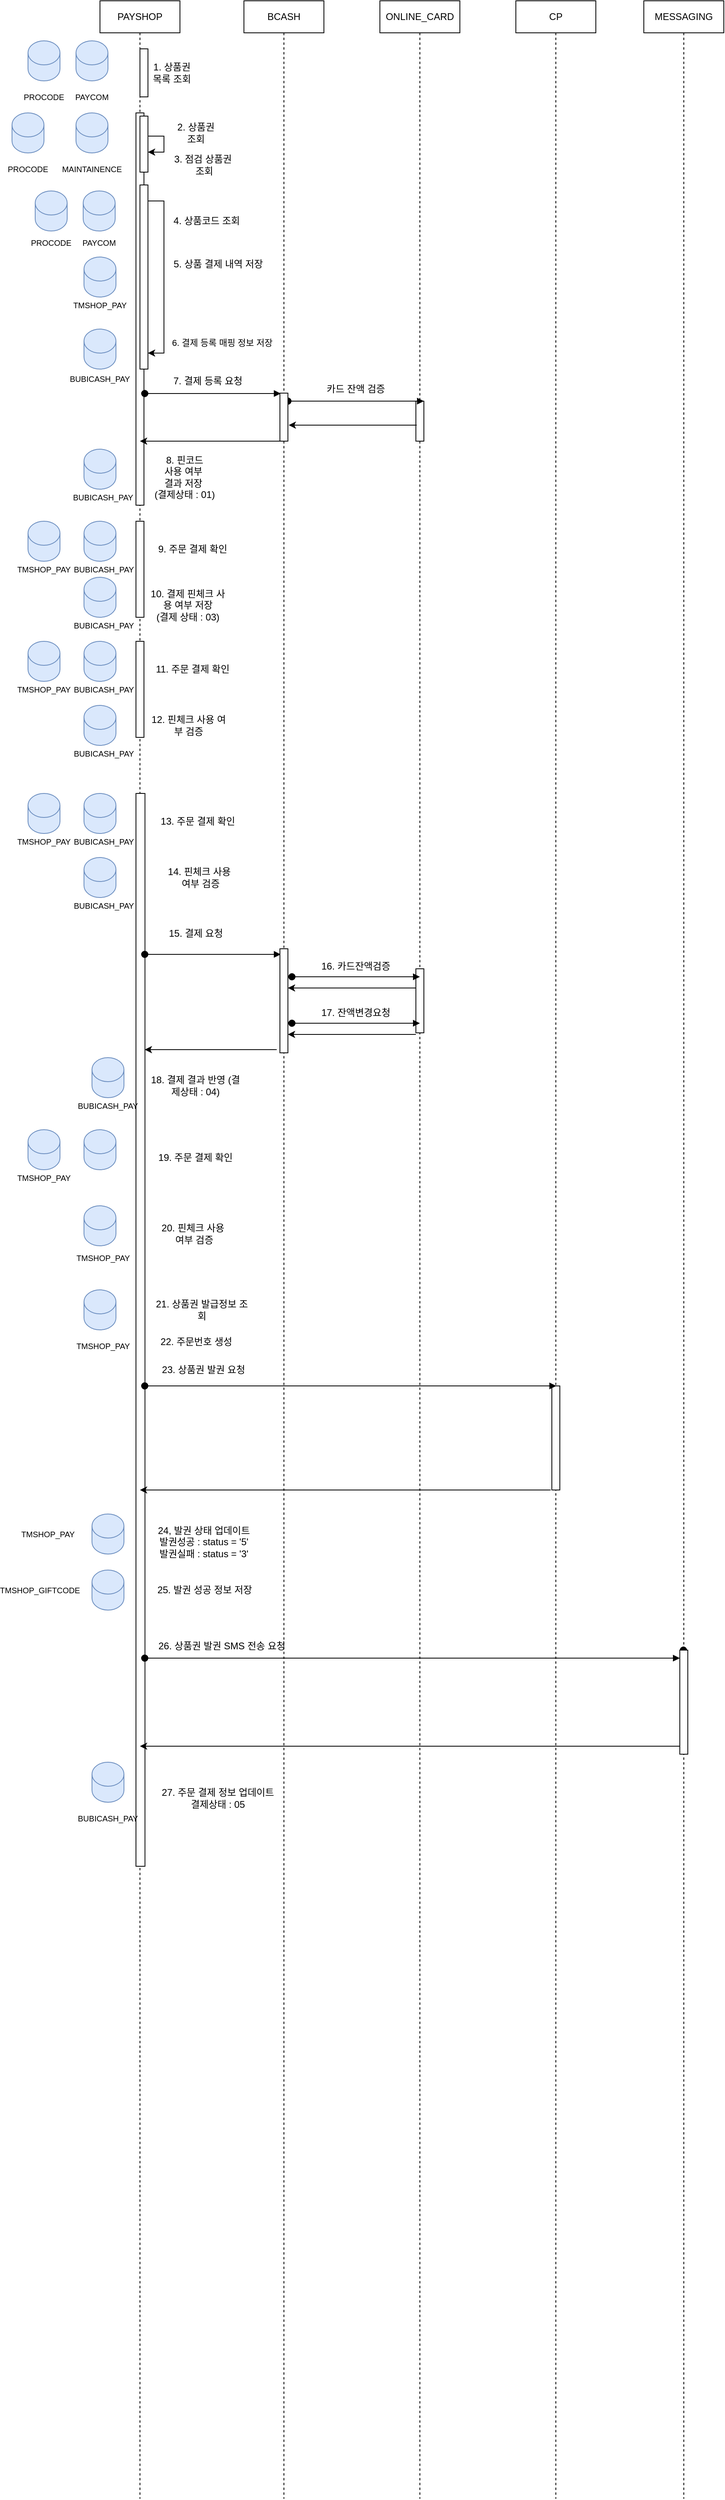 <mxfile version="24.7.10">
  <diagram name="Page-1" id="2YBvvXClWsGukQMizWep">
    <mxGraphModel dx="1793" dy="975" grid="1" gridSize="10" guides="1" tooltips="1" connect="1" arrows="1" fold="1" page="1" pageScale="1" pageWidth="1654" pageHeight="2336" math="0" shadow="0">
      <root>
        <mxCell id="0" />
        <mxCell id="1" parent="0" />
        <mxCell id="aM9ryv3xv72pqoxQDRHE-1" value="PAYSHOP" style="shape=umlLifeline;perimeter=lifelinePerimeter;whiteSpace=wrap;html=1;container=0;dropTarget=0;collapsible=0;recursiveResize=0;outlineConnect=0;portConstraint=eastwest;newEdgeStyle={&quot;edgeStyle&quot;:&quot;elbowEdgeStyle&quot;,&quot;elbow&quot;:&quot;vertical&quot;,&quot;curved&quot;:0,&quot;rounded&quot;:0};" parent="1" vertex="1">
          <mxGeometry x="250" y="40" width="100" height="3120" as="geometry" />
        </mxCell>
        <mxCell id="yCdEPDMY8eZc63eLfSou-35" value="" style="html=1;points=[];perimeter=orthogonalPerimeter;outlineConnect=0;targetShapes=umlLifeline;portConstraint=eastwest;newEdgeStyle={&quot;edgeStyle&quot;:&quot;elbowEdgeStyle&quot;,&quot;elbow&quot;:&quot;vertical&quot;,&quot;curved&quot;:0,&quot;rounded&quot;:0};" vertex="1" parent="aM9ryv3xv72pqoxQDRHE-1">
          <mxGeometry x="45" y="140" width="10" height="490" as="geometry" />
        </mxCell>
        <mxCell id="aM9ryv3xv72pqoxQDRHE-4" value="" style="html=1;points=[];perimeter=orthogonalPerimeter;outlineConnect=0;targetShapes=umlLifeline;portConstraint=eastwest;newEdgeStyle={&quot;edgeStyle&quot;:&quot;elbowEdgeStyle&quot;,&quot;elbow&quot;:&quot;vertical&quot;,&quot;curved&quot;:0,&quot;rounded&quot;:0};" parent="aM9ryv3xv72pqoxQDRHE-1" vertex="1">
          <mxGeometry x="50" y="60" width="10" height="60" as="geometry" />
        </mxCell>
        <mxCell id="yCdEPDMY8eZc63eLfSou-82" value="" style="html=1;points=[];perimeter=orthogonalPerimeter;outlineConnect=0;targetShapes=umlLifeline;portConstraint=eastwest;newEdgeStyle={&quot;edgeStyle&quot;:&quot;elbowEdgeStyle&quot;,&quot;elbow&quot;:&quot;vertical&quot;,&quot;curved&quot;:0,&quot;rounded&quot;:0};" vertex="1" parent="aM9ryv3xv72pqoxQDRHE-1">
          <mxGeometry x="50" y="230" width="10" height="230" as="geometry" />
        </mxCell>
        <mxCell id="yCdEPDMY8eZc63eLfSou-92" value="" style="edgeStyle=elbowEdgeStyle;rounded=0;orthogonalLoop=1;jettySize=auto;html=1;elbow=vertical;curved=0;" edge="1" parent="aM9ryv3xv72pqoxQDRHE-1" source="yCdEPDMY8eZc63eLfSou-82" target="yCdEPDMY8eZc63eLfSou-82">
          <mxGeometry relative="1" as="geometry">
            <Array as="points">
              <mxPoint x="80" y="250" />
            </Array>
          </mxGeometry>
        </mxCell>
        <mxCell id="yCdEPDMY8eZc63eLfSou-108" value="" style="html=1;points=[];perimeter=orthogonalPerimeter;outlineConnect=0;targetShapes=umlLifeline;portConstraint=eastwest;newEdgeStyle={&quot;edgeStyle&quot;:&quot;elbowEdgeStyle&quot;,&quot;elbow&quot;:&quot;vertical&quot;,&quot;curved&quot;:0,&quot;rounded&quot;:0};" vertex="1" parent="aM9ryv3xv72pqoxQDRHE-1">
          <mxGeometry x="45" y="650" width="10" height="120" as="geometry" />
        </mxCell>
        <mxCell id="yCdEPDMY8eZc63eLfSou-117" value="" style="html=1;points=[];perimeter=orthogonalPerimeter;outlineConnect=0;targetShapes=umlLifeline;portConstraint=eastwest;newEdgeStyle={&quot;edgeStyle&quot;:&quot;elbowEdgeStyle&quot;,&quot;elbow&quot;:&quot;vertical&quot;,&quot;curved&quot;:0,&quot;rounded&quot;:0};" vertex="1" parent="aM9ryv3xv72pqoxQDRHE-1">
          <mxGeometry x="45" y="800" width="10" height="120" as="geometry" />
        </mxCell>
        <mxCell id="yCdEPDMY8eZc63eLfSou-127" value="" style="html=1;points=[];perimeter=orthogonalPerimeter;outlineConnect=0;targetShapes=umlLifeline;portConstraint=eastwest;newEdgeStyle={&quot;edgeStyle&quot;:&quot;elbowEdgeStyle&quot;,&quot;elbow&quot;:&quot;vertical&quot;,&quot;curved&quot;:0,&quot;rounded&quot;:0};" vertex="1" parent="aM9ryv3xv72pqoxQDRHE-1">
          <mxGeometry x="45" y="990" width="11.26" height="1340" as="geometry" />
        </mxCell>
        <mxCell id="aM9ryv3xv72pqoxQDRHE-5" value="BCASH" style="shape=umlLifeline;perimeter=lifelinePerimeter;whiteSpace=wrap;html=1;container=0;dropTarget=0;collapsible=0;recursiveResize=0;outlineConnect=0;portConstraint=eastwest;newEdgeStyle={&quot;edgeStyle&quot;:&quot;elbowEdgeStyle&quot;,&quot;elbow&quot;:&quot;vertical&quot;,&quot;curved&quot;:0,&quot;rounded&quot;:0};" parent="1" vertex="1">
          <mxGeometry x="430" y="40" width="100" height="3120" as="geometry" />
        </mxCell>
        <mxCell id="yCdEPDMY8eZc63eLfSou-5" value="CP" style="shape=umlLifeline;perimeter=lifelinePerimeter;whiteSpace=wrap;html=1;container=0;dropTarget=0;collapsible=0;recursiveResize=0;outlineConnect=0;portConstraint=eastwest;newEdgeStyle={&quot;edgeStyle&quot;:&quot;elbowEdgeStyle&quot;,&quot;elbow&quot;:&quot;vertical&quot;,&quot;curved&quot;:0,&quot;rounded&quot;:0};" vertex="1" parent="1">
          <mxGeometry x="770" y="40" width="100" height="3120" as="geometry" />
        </mxCell>
        <mxCell id="yCdEPDMY8eZc63eLfSou-6" value="" style="html=1;points=[];perimeter=orthogonalPerimeter;outlineConnect=0;targetShapes=umlLifeline;portConstraint=eastwest;newEdgeStyle={&quot;edgeStyle&quot;:&quot;elbowEdgeStyle&quot;,&quot;elbow&quot;:&quot;vertical&quot;,&quot;curved&quot;:0,&quot;rounded&quot;:0};" vertex="1" parent="yCdEPDMY8eZc63eLfSou-5">
          <mxGeometry x="45" y="1730" width="10" height="130" as="geometry" />
        </mxCell>
        <mxCell id="yCdEPDMY8eZc63eLfSou-7" value="ONLINE_CARD" style="shape=umlLifeline;perimeter=lifelinePerimeter;whiteSpace=wrap;html=1;container=0;dropTarget=0;collapsible=0;recursiveResize=0;outlineConnect=0;portConstraint=eastwest;newEdgeStyle={&quot;edgeStyle&quot;:&quot;elbowEdgeStyle&quot;,&quot;elbow&quot;:&quot;vertical&quot;,&quot;curved&quot;:0,&quot;rounded&quot;:0};" vertex="1" parent="1">
          <mxGeometry x="600" y="40" width="100" height="3120" as="geometry" />
        </mxCell>
        <mxCell id="yCdEPDMY8eZc63eLfSou-141" value="" style="html=1;points=[];perimeter=orthogonalPerimeter;outlineConnect=0;targetShapes=umlLifeline;portConstraint=eastwest;newEdgeStyle={&quot;edgeStyle&quot;:&quot;elbowEdgeStyle&quot;,&quot;elbow&quot;:&quot;vertical&quot;,&quot;curved&quot;:0,&quot;rounded&quot;:0};" vertex="1" parent="yCdEPDMY8eZc63eLfSou-7">
          <mxGeometry x="45" y="1209" width="10" height="80" as="geometry" />
        </mxCell>
        <mxCell id="yCdEPDMY8eZc63eLfSou-192" value="" style="html=1;points=[];perimeter=orthogonalPerimeter;outlineConnect=0;targetShapes=umlLifeline;portConstraint=eastwest;newEdgeStyle={&quot;edgeStyle&quot;:&quot;elbowEdgeStyle&quot;,&quot;elbow&quot;:&quot;vertical&quot;,&quot;curved&quot;:0,&quot;rounded&quot;:0};" vertex="1" parent="yCdEPDMY8eZc63eLfSou-7">
          <mxGeometry x="45" y="500" width="10" height="50" as="geometry" />
        </mxCell>
        <mxCell id="yCdEPDMY8eZc63eLfSou-11" value="1. 상품권 목록 조회" style="text;html=1;align=center;verticalAlign=middle;whiteSpace=wrap;rounded=0;" vertex="1" parent="1">
          <mxGeometry x="310" y="115" width="60" height="30" as="geometry" />
        </mxCell>
        <mxCell id="yCdEPDMY8eZc63eLfSou-12" value="" style="shape=cylinder3;whiteSpace=wrap;html=1;boundedLbl=1;backgroundOutline=1;size=15;fillColor=#dae8fc;strokeColor=#6c8ebf;" vertex="1" parent="1">
          <mxGeometry x="220" y="90" width="40" height="50" as="geometry" />
        </mxCell>
        <mxCell id="yCdEPDMY8eZc63eLfSou-13" value="PAYCOM" style="text;html=1;align=center;verticalAlign=middle;whiteSpace=wrap;rounded=0;fontSize=10;" vertex="1" parent="1">
          <mxGeometry x="215" y="147.5" width="50" height="25" as="geometry" />
        </mxCell>
        <mxCell id="yCdEPDMY8eZc63eLfSou-14" value="" style="shape=cylinder3;whiteSpace=wrap;html=1;boundedLbl=1;backgroundOutline=1;size=15;fillColor=#dae8fc;strokeColor=#6c8ebf;" vertex="1" parent="1">
          <mxGeometry x="160" y="90" width="40" height="50" as="geometry" />
        </mxCell>
        <mxCell id="yCdEPDMY8eZc63eLfSou-15" value="PROCODE" style="text;html=1;align=center;verticalAlign=middle;whiteSpace=wrap;rounded=0;fontSize=10;" vertex="1" parent="1">
          <mxGeometry x="160" y="150" width="40" height="20" as="geometry" />
        </mxCell>
        <mxCell id="yCdEPDMY8eZc63eLfSou-25" value="2. 상품권 조회" style="text;html=1;align=center;verticalAlign=middle;whiteSpace=wrap;rounded=0;" vertex="1" parent="1">
          <mxGeometry x="340" y="190" width="60" height="30" as="geometry" />
        </mxCell>
        <mxCell id="yCdEPDMY8eZc63eLfSou-39" value="" style="edgeStyle=elbowEdgeStyle;rounded=0;orthogonalLoop=1;jettySize=auto;html=1;elbow=vertical;curved=0;" edge="1" parent="1" source="yCdEPDMY8eZc63eLfSou-26" target="yCdEPDMY8eZc63eLfSou-26">
          <mxGeometry relative="1" as="geometry" />
        </mxCell>
        <mxCell id="yCdEPDMY8eZc63eLfSou-45" value="&lt;div&gt;3. 점검 상&lt;span style=&quot;background-color: initial;&quot;&gt;품권&amp;nbsp;&lt;/span&gt;&lt;/div&gt;&lt;div&gt;조회&lt;/div&gt;" style="text;html=1;align=center;verticalAlign=middle;whiteSpace=wrap;rounded=0;" vertex="1" parent="1">
          <mxGeometry x="332.75" y="230" width="94.5" height="30" as="geometry" />
        </mxCell>
        <mxCell id="yCdEPDMY8eZc63eLfSou-50" value="" style="edgeStyle=elbowEdgeStyle;rounded=0;orthogonalLoop=1;jettySize=auto;html=1;elbow=vertical;curved=0;" edge="1" parent="1" source="aM9ryv3xv72pqoxQDRHE-4" target="yCdEPDMY8eZc63eLfSou-11">
          <mxGeometry relative="1" as="geometry" />
        </mxCell>
        <mxCell id="yCdEPDMY8eZc63eLfSou-54" value="" style="html=1;verticalAlign=bottom;startArrow=oval;endArrow=block;startSize=8;edgeStyle=elbowEdgeStyle;elbow=vertical;curved=0;rounded=0;" edge="1" parent="1">
          <mxGeometry relative="1" as="geometry">
            <mxPoint x="305.999" y="530.502" as="sourcePoint" />
            <mxPoint x="476" y="530.5" as="targetPoint" />
          </mxGeometry>
        </mxCell>
        <mxCell id="yCdEPDMY8eZc63eLfSou-55" value="" style="endArrow=classic;html=1;rounded=0;" edge="1" parent="1" source="yCdEPDMY8eZc63eLfSou-53">
          <mxGeometry width="50" height="50" relative="1" as="geometry">
            <mxPoint x="469" y="590" as="sourcePoint" />
            <mxPoint x="299.999" y="590" as="targetPoint" />
          </mxGeometry>
        </mxCell>
        <mxCell id="yCdEPDMY8eZc63eLfSou-56" value="7. 결제 등록 요청" style="text;html=1;align=center;verticalAlign=middle;whiteSpace=wrap;rounded=0;" vertex="1" parent="1">
          <mxGeometry x="334.5" y="500" width="100" height="30" as="geometry" />
        </mxCell>
        <mxCell id="yCdEPDMY8eZc63eLfSou-85" value="&lt;div&gt;4. 상품코드 조회&lt;/div&gt;" style="text;html=1;align=center;verticalAlign=middle;whiteSpace=wrap;rounded=0;" vertex="1" parent="1">
          <mxGeometry x="325.5" y="300" width="114.5" height="30" as="geometry" />
        </mxCell>
        <mxCell id="yCdEPDMY8eZc63eLfSou-26" value="" style="html=1;points=[];perimeter=orthogonalPerimeter;outlineConnect=0;targetShapes=umlLifeline;portConstraint=eastwest;newEdgeStyle={&quot;edgeStyle&quot;:&quot;elbowEdgeStyle&quot;,&quot;elbow&quot;:&quot;vertical&quot;,&quot;curved&quot;:0,&quot;rounded&quot;:0};" vertex="1" parent="1">
          <mxGeometry x="300" y="184" width="10" height="70" as="geometry" />
        </mxCell>
        <mxCell id="yCdEPDMY8eZc63eLfSou-94" value="5. 상품 결제 내역 저장" style="text;html=1;align=center;verticalAlign=middle;whiteSpace=wrap;rounded=0;" vertex="1" parent="1">
          <mxGeometry x="332.75" y="354" width="130" height="30" as="geometry" />
        </mxCell>
        <mxCell id="yCdEPDMY8eZc63eLfSou-96" value="&lt;font style=&quot;font-size: 11px;&quot;&gt;6. 결제 등록&amp;nbsp;&lt;span style=&quot;background-color: initial;&quot;&gt;매핑 정보 저장&lt;/span&gt;&lt;/font&gt;" style="text;html=1;align=center;verticalAlign=middle;whiteSpace=wrap;rounded=0;" vertex="1" parent="1">
          <mxGeometry x="274.5" y="452" width="255.5" height="30" as="geometry" />
        </mxCell>
        <mxCell id="yCdEPDMY8eZc63eLfSou-99" value="8. 핀코드&lt;div&gt;사용 여부&amp;nbsp;&lt;/div&gt;&lt;div&gt;결과 저장&amp;nbsp;&lt;/div&gt;&lt;div&gt;(결제상태 : 01)&lt;/div&gt;" style="text;html=1;align=center;verticalAlign=middle;whiteSpace=wrap;rounded=0;" vertex="1" parent="1">
          <mxGeometry x="306" y="620" width="100" height="30" as="geometry" />
        </mxCell>
        <mxCell id="yCdEPDMY8eZc63eLfSou-109" value="9. 주문 결제 확인" style="text;html=1;align=center;verticalAlign=middle;whiteSpace=wrap;rounded=0;" vertex="1" parent="1">
          <mxGeometry x="315.5" y="710" width="100" height="30" as="geometry" />
        </mxCell>
        <mxCell id="yCdEPDMY8eZc63eLfSou-114" value="10. 결제 핀체크 사용 여부 저장&lt;div&gt;(결제 상태 : 03)&lt;/div&gt;" style="text;html=1;align=center;verticalAlign=middle;whiteSpace=wrap;rounded=0;" vertex="1" parent="1">
          <mxGeometry x="310" y="780" width="100" height="30" as="geometry" />
        </mxCell>
        <mxCell id="yCdEPDMY8eZc63eLfSou-119" value="11. 주문 결제 확인" style="text;html=1;align=center;verticalAlign=middle;whiteSpace=wrap;rounded=0;" vertex="1" parent="1">
          <mxGeometry x="315.5" y="860" width="100" height="30" as="geometry" />
        </mxCell>
        <mxCell id="yCdEPDMY8eZc63eLfSou-120" value="" style="shape=cylinder3;whiteSpace=wrap;html=1;boundedLbl=1;backgroundOutline=1;size=15;fillColor=#dae8fc;strokeColor=#6c8ebf;" vertex="1" parent="1">
          <mxGeometry x="230" y="600" width="40" height="50" as="geometry" />
        </mxCell>
        <mxCell id="yCdEPDMY8eZc63eLfSou-126" value="12. 핀체크 사용 여부 검증" style="text;html=1;align=center;verticalAlign=middle;whiteSpace=wrap;rounded=0;" vertex="1" parent="1">
          <mxGeometry x="311" y="930" width="100" height="30" as="geometry" />
        </mxCell>
        <mxCell id="yCdEPDMY8eZc63eLfSou-128" value="13. 주문 결제 확인" style="text;html=1;align=center;verticalAlign=middle;whiteSpace=wrap;rounded=0;" vertex="1" parent="1">
          <mxGeometry x="318.25" y="1050" width="109" height="30" as="geometry" />
        </mxCell>
        <mxCell id="yCdEPDMY8eZc63eLfSou-129" value="14. 핀체크 사용&amp;nbsp;&lt;div&gt;여부 검증&lt;/div&gt;" style="text;html=1;align=center;verticalAlign=middle;whiteSpace=wrap;rounded=0;" vertex="1" parent="1">
          <mxGeometry x="325.5" y="1120" width="100" height="30" as="geometry" />
        </mxCell>
        <mxCell id="yCdEPDMY8eZc63eLfSou-137" value="15. 결제 요청" style="text;html=1;align=center;verticalAlign=middle;whiteSpace=wrap;rounded=0;" vertex="1" parent="1">
          <mxGeometry x="320" y="1190" width="100" height="30" as="geometry" />
        </mxCell>
        <mxCell id="yCdEPDMY8eZc63eLfSou-138" value="" style="html=1;verticalAlign=bottom;startArrow=oval;endArrow=block;startSize=8;edgeStyle=elbowEdgeStyle;elbow=vertical;curved=0;rounded=0;" edge="1" parent="1">
          <mxGeometry relative="1" as="geometry">
            <mxPoint x="305.999" y="1231.002" as="sourcePoint" />
            <mxPoint x="476" y="1231" as="targetPoint" />
          </mxGeometry>
        </mxCell>
        <mxCell id="yCdEPDMY8eZc63eLfSou-142" value="" style="html=1;verticalAlign=bottom;startArrow=oval;endArrow=block;startSize=8;edgeStyle=elbowEdgeStyle;elbow=vertical;curved=0;rounded=0;" edge="1" parent="1">
          <mxGeometry relative="1" as="geometry">
            <mxPoint x="489.999" y="1259.002" as="sourcePoint" />
            <mxPoint x="650" y="1259" as="targetPoint" />
          </mxGeometry>
        </mxCell>
        <mxCell id="yCdEPDMY8eZc63eLfSou-143" value="16. 카드잔액검증" style="text;html=1;align=center;verticalAlign=middle;whiteSpace=wrap;rounded=0;" vertex="1" parent="1">
          <mxGeometry x="520" y="1231" width="100" height="30" as="geometry" />
        </mxCell>
        <mxCell id="yCdEPDMY8eZc63eLfSou-144" value="" style="endArrow=classic;html=1;rounded=0;" edge="1" parent="1" source="yCdEPDMY8eZc63eLfSou-139">
          <mxGeometry width="50" height="50" relative="1" as="geometry">
            <mxPoint x="645" y="1273" as="sourcePoint" />
            <mxPoint x="485" y="1273" as="targetPoint" />
          </mxGeometry>
        </mxCell>
        <mxCell id="yCdEPDMY8eZc63eLfSou-149" value="" style="html=1;verticalAlign=bottom;startArrow=oval;endArrow=block;startSize=8;edgeStyle=elbowEdgeStyle;elbow=vertical;curved=0;rounded=0;" edge="1" parent="1">
          <mxGeometry relative="1" as="geometry">
            <mxPoint x="489.999" y="1317.002" as="sourcePoint" />
            <mxPoint x="650" y="1317" as="targetPoint" />
          </mxGeometry>
        </mxCell>
        <mxCell id="yCdEPDMY8eZc63eLfSou-150" value="" style="endArrow=classic;html=1;rounded=0;" edge="1" parent="1">
          <mxGeometry width="50" height="50" relative="1" as="geometry">
            <mxPoint x="645" y="1331" as="sourcePoint" />
            <mxPoint x="485" y="1331" as="targetPoint" />
          </mxGeometry>
        </mxCell>
        <mxCell id="yCdEPDMY8eZc63eLfSou-151" value="17. 잔액변경요청" style="text;html=1;align=center;verticalAlign=middle;whiteSpace=wrap;rounded=0;" vertex="1" parent="1">
          <mxGeometry x="520" y="1289" width="100" height="30" as="geometry" />
        </mxCell>
        <mxCell id="yCdEPDMY8eZc63eLfSou-152" value="" style="endArrow=classic;html=1;rounded=0;" edge="1" parent="1">
          <mxGeometry width="50" height="50" relative="1" as="geometry">
            <mxPoint x="471" y="1350" as="sourcePoint" />
            <mxPoint x="306" y="1350" as="targetPoint" />
          </mxGeometry>
        </mxCell>
        <mxCell id="yCdEPDMY8eZc63eLfSou-157" value="" style="shape=cylinder3;whiteSpace=wrap;html=1;boundedLbl=1;backgroundOutline=1;size=15;fillColor=#dae8fc;strokeColor=#6c8ebf;" vertex="1" parent="1">
          <mxGeometry x="240" y="1360" width="40" height="50" as="geometry" />
        </mxCell>
        <mxCell id="yCdEPDMY8eZc63eLfSou-159" value="18. 결제 결과 반영 (결제상태 : 04)" style="text;html=1;align=center;verticalAlign=middle;whiteSpace=wrap;rounded=0;" vertex="1" parent="1">
          <mxGeometry x="310" y="1380" width="119" height="30" as="geometry" />
        </mxCell>
        <mxCell id="yCdEPDMY8eZc63eLfSou-162" value="19. 주문 결제 확인" style="text;html=1;align=center;verticalAlign=middle;whiteSpace=wrap;rounded=0;" vertex="1" parent="1">
          <mxGeometry x="310" y="1470" width="119" height="30" as="geometry" />
        </mxCell>
        <mxCell id="yCdEPDMY8eZc63eLfSou-164" value="" style="shape=cylinder3;whiteSpace=wrap;html=1;boundedLbl=1;backgroundOutline=1;size=15;fillColor=#dae8fc;strokeColor=#6c8ebf;" vertex="1" parent="1">
          <mxGeometry x="230" y="1545" width="40" height="50" as="geometry" />
        </mxCell>
        <mxCell id="yCdEPDMY8eZc63eLfSou-167" value="21. 상품권 발급정보 조회" style="text;html=1;align=center;verticalAlign=middle;whiteSpace=wrap;rounded=0;" vertex="1" parent="1">
          <mxGeometry x="318.25" y="1660" width="119" height="30" as="geometry" />
        </mxCell>
        <mxCell id="yCdEPDMY8eZc63eLfSou-168" value="22. 주문번호 생성" style="text;html=1;align=center;verticalAlign=middle;whiteSpace=wrap;rounded=0;" vertex="1" parent="1">
          <mxGeometry x="311" y="1700" width="119" height="30" as="geometry" />
        </mxCell>
        <mxCell id="yCdEPDMY8eZc63eLfSou-171" value="" style="html=1;verticalAlign=bottom;startArrow=oval;endArrow=block;startSize=8;edgeStyle=elbowEdgeStyle;elbow=vertical;curved=0;rounded=0;" edge="1" parent="1">
          <mxGeometry relative="1" as="geometry">
            <mxPoint x="305.999" y="1770.002" as="sourcePoint" />
            <mxPoint x="820.5" y="1770" as="targetPoint" />
          </mxGeometry>
        </mxCell>
        <mxCell id="yCdEPDMY8eZc63eLfSou-172" value="23. 상품권 발권 요청" style="text;html=1;align=center;verticalAlign=middle;whiteSpace=wrap;rounded=0;" vertex="1" parent="1">
          <mxGeometry x="319.5" y="1735" width="119" height="30" as="geometry" />
        </mxCell>
        <mxCell id="yCdEPDMY8eZc63eLfSou-174" value="" style="endArrow=classic;html=1;rounded=0;" edge="1" parent="1">
          <mxGeometry width="50" height="50" relative="1" as="geometry">
            <mxPoint x="813.5" y="1900" as="sourcePoint" />
            <mxPoint x="300" y="1900" as="targetPoint" />
          </mxGeometry>
        </mxCell>
        <mxCell id="yCdEPDMY8eZc63eLfSou-175" value="24, 발권 상태 업데이트&lt;div&gt;발권성공 : status = &#39;5&#39;&lt;/div&gt;&lt;div&gt;발권실패 : status = &#39;3&#39;&lt;/div&gt;" style="text;html=1;align=center;verticalAlign=middle;whiteSpace=wrap;rounded=0;" vertex="1" parent="1">
          <mxGeometry x="310" y="1950" width="140" height="30" as="geometry" />
        </mxCell>
        <mxCell id="yCdEPDMY8eZc63eLfSou-176" value="" style="shape=cylinder3;whiteSpace=wrap;html=1;boundedLbl=1;backgroundOutline=1;size=15;fillColor=#dae8fc;strokeColor=#6c8ebf;" vertex="1" parent="1">
          <mxGeometry x="240" y="1930" width="40" height="50" as="geometry" />
        </mxCell>
        <mxCell id="yCdEPDMY8eZc63eLfSou-178" value="TMSHOP_PAY" style="text;html=1;align=center;verticalAlign=middle;whiteSpace=wrap;rounded=0;fontSize=10;" vertex="1" parent="1">
          <mxGeometry x="150" y="1945" width="70" height="20" as="geometry" />
        </mxCell>
        <mxCell id="yCdEPDMY8eZc63eLfSou-179" value="25. 발권 성공 정보 저장" style="text;html=1;align=center;verticalAlign=middle;whiteSpace=wrap;rounded=0;" vertex="1" parent="1">
          <mxGeometry x="311" y="2010" width="140" height="30" as="geometry" />
        </mxCell>
        <mxCell id="yCdEPDMY8eZc63eLfSou-182" value="MESSAGING" style="shape=umlLifeline;perimeter=lifelinePerimeter;whiteSpace=wrap;html=1;container=0;dropTarget=0;collapsible=0;recursiveResize=0;outlineConnect=0;portConstraint=eastwest;newEdgeStyle={&quot;edgeStyle&quot;:&quot;elbowEdgeStyle&quot;,&quot;elbow&quot;:&quot;vertical&quot;,&quot;curved&quot;:0,&quot;rounded&quot;:0};" vertex="1" parent="1">
          <mxGeometry x="930" y="40" width="100" height="3120" as="geometry" />
        </mxCell>
        <mxCell id="yCdEPDMY8eZc63eLfSou-184" value="" style="html=1;verticalAlign=bottom;startArrow=oval;endArrow=block;startSize=8;edgeStyle=elbowEdgeStyle;elbow=vertical;curved=0;rounded=0;" edge="1" parent="1" source="yCdEPDMY8eZc63eLfSou-183">
          <mxGeometry relative="1" as="geometry">
            <mxPoint x="305.999" y="2110.002" as="sourcePoint" />
            <mxPoint x="979.5" y="2110" as="targetPoint" />
          </mxGeometry>
        </mxCell>
        <mxCell id="yCdEPDMY8eZc63eLfSou-187" value="26. 상품권 발권&amp;nbsp;&lt;span style=&quot;background-color: initial;&quot;&gt;SMS 전송 요청&lt;/span&gt;" style="text;html=1;align=center;verticalAlign=middle;whiteSpace=wrap;rounded=0;" vertex="1" parent="1">
          <mxGeometry x="242.75" y="2080" width="319" height="30" as="geometry" />
        </mxCell>
        <mxCell id="yCdEPDMY8eZc63eLfSou-188" value="" style="shape=cylinder3;whiteSpace=wrap;html=1;boundedLbl=1;backgroundOutline=1;size=15;fillColor=#dae8fc;strokeColor=#6c8ebf;" vertex="1" parent="1">
          <mxGeometry x="240" y="2000" width="40" height="50" as="geometry" />
        </mxCell>
        <mxCell id="yCdEPDMY8eZc63eLfSou-190" value="TMSHOP_GIFTCODE" style="text;html=1;align=center;verticalAlign=middle;whiteSpace=wrap;rounded=0;fontSize=10;" vertex="1" parent="1">
          <mxGeometry x="130" y="2015" width="90" height="20" as="geometry" />
        </mxCell>
        <mxCell id="yCdEPDMY8eZc63eLfSou-191" value="" style="endArrow=classic;html=1;rounded=0;" edge="1" parent="1">
          <mxGeometry width="50" height="50" relative="1" as="geometry">
            <mxPoint x="979.5" y="2220" as="sourcePoint" />
            <mxPoint x="300" y="2220" as="targetPoint" />
          </mxGeometry>
        </mxCell>
        <mxCell id="yCdEPDMY8eZc63eLfSou-193" value="카드 잔액 검증" style="text;html=1;align=center;verticalAlign=middle;whiteSpace=wrap;rounded=0;" vertex="1" parent="1">
          <mxGeometry x="520" y="510" width="100" height="30" as="geometry" />
        </mxCell>
        <mxCell id="yCdEPDMY8eZc63eLfSou-194" value="" style="endArrow=classic;html=1;rounded=0;" edge="1" parent="1">
          <mxGeometry width="50" height="50" relative="1" as="geometry">
            <mxPoint x="646" y="570" as="sourcePoint" />
            <mxPoint x="486" y="570" as="targetPoint" />
          </mxGeometry>
        </mxCell>
        <mxCell id="yCdEPDMY8eZc63eLfSou-196" value="" style="html=1;verticalAlign=bottom;startArrow=oval;endArrow=block;startSize=8;edgeStyle=elbowEdgeStyle;elbow=vertical;curved=0;rounded=0;" edge="1" parent="1">
          <mxGeometry relative="1" as="geometry">
            <mxPoint x="484.999" y="540.002" as="sourcePoint" />
            <mxPoint x="655" y="540" as="targetPoint" />
          </mxGeometry>
        </mxCell>
        <mxCell id="yCdEPDMY8eZc63eLfSou-198" value="" style="shape=cylinder3;whiteSpace=wrap;html=1;boundedLbl=1;backgroundOutline=1;size=15;fillColor=#dae8fc;strokeColor=#6c8ebf;" vertex="1" parent="1">
          <mxGeometry x="140" y="180" width="40" height="50" as="geometry" />
        </mxCell>
        <mxCell id="yCdEPDMY8eZc63eLfSou-199" value="" style="shape=cylinder3;whiteSpace=wrap;html=1;boundedLbl=1;backgroundOutline=1;size=15;fillColor=#dae8fc;strokeColor=#6c8ebf;" vertex="1" parent="1">
          <mxGeometry x="220" y="180" width="40" height="50" as="geometry" />
        </mxCell>
        <mxCell id="yCdEPDMY8eZc63eLfSou-200" value="PROCODE" style="text;html=1;align=center;verticalAlign=middle;whiteSpace=wrap;rounded=0;fontSize=10;" vertex="1" parent="1">
          <mxGeometry x="140" y="240" width="40" height="20" as="geometry" />
        </mxCell>
        <mxCell id="yCdEPDMY8eZc63eLfSou-201" value="MAINTAINENCE" style="text;html=1;align=center;verticalAlign=middle;whiteSpace=wrap;rounded=0;fontSize=10;" vertex="1" parent="1">
          <mxGeometry x="210" y="235" width="60" height="30" as="geometry" />
        </mxCell>
        <mxCell id="yCdEPDMY8eZc63eLfSou-205" value="" style="shape=cylinder3;whiteSpace=wrap;html=1;boundedLbl=1;backgroundOutline=1;size=15;fillColor=#dae8fc;strokeColor=#6c8ebf;" vertex="1" parent="1">
          <mxGeometry x="169" y="277.5" width="40" height="50" as="geometry" />
        </mxCell>
        <mxCell id="yCdEPDMY8eZc63eLfSou-206" value="" style="shape=cylinder3;whiteSpace=wrap;html=1;boundedLbl=1;backgroundOutline=1;size=15;fillColor=#dae8fc;strokeColor=#6c8ebf;" vertex="1" parent="1">
          <mxGeometry x="229" y="277.5" width="40" height="50" as="geometry" />
        </mxCell>
        <mxCell id="yCdEPDMY8eZc63eLfSou-207" value="PROCODE" style="text;html=1;align=center;verticalAlign=middle;whiteSpace=wrap;rounded=0;fontSize=10;" vertex="1" parent="1">
          <mxGeometry x="169" y="331.5" width="40" height="20" as="geometry" />
        </mxCell>
        <mxCell id="yCdEPDMY8eZc63eLfSou-208" value="PAYCOM" style="text;html=1;align=center;verticalAlign=middle;whiteSpace=wrap;rounded=0;fontSize=10;" vertex="1" parent="1">
          <mxGeometry x="224" y="329" width="50" height="25" as="geometry" />
        </mxCell>
        <mxCell id="yCdEPDMY8eZc63eLfSou-209" value="" style="shape=cylinder3;whiteSpace=wrap;html=1;boundedLbl=1;backgroundOutline=1;size=15;fillColor=#dae8fc;strokeColor=#6c8ebf;" vertex="1" parent="1">
          <mxGeometry x="230" y="450" width="40" height="50" as="geometry" />
        </mxCell>
        <mxCell id="yCdEPDMY8eZc63eLfSou-210" value="&lt;font style=&quot;font-size: 10px;&quot;&gt;BUBICASH_PAY&lt;/font&gt;" style="text;html=1;align=center;verticalAlign=middle;whiteSpace=wrap;rounded=0;" vertex="1" parent="1">
          <mxGeometry x="230" y="502" width="40" height="20" as="geometry" />
        </mxCell>
        <mxCell id="yCdEPDMY8eZc63eLfSou-212" value="&lt;font style=&quot;font-size: 10px;&quot;&gt;BUBICASH_PAY&lt;/font&gt;" style="text;html=1;align=center;verticalAlign=middle;whiteSpace=wrap;rounded=0;" vertex="1" parent="1">
          <mxGeometry x="234" y="650" width="40" height="20" as="geometry" />
        </mxCell>
        <mxCell id="yCdEPDMY8eZc63eLfSou-219" value="" style="html=1;verticalAlign=bottom;startArrow=oval;endArrow=block;startSize=8;edgeStyle=elbowEdgeStyle;elbow=vertical;curved=0;rounded=0;" edge="1" parent="1" target="yCdEPDMY8eZc63eLfSou-183">
          <mxGeometry relative="1" as="geometry">
            <mxPoint x="305.999" y="2110.002" as="sourcePoint" />
            <mxPoint x="979.5" y="2110" as="targetPoint" />
          </mxGeometry>
        </mxCell>
        <mxCell id="yCdEPDMY8eZc63eLfSou-183" value="" style="html=1;points=[];perimeter=orthogonalPerimeter;outlineConnect=0;targetShapes=umlLifeline;portConstraint=eastwest;newEdgeStyle={&quot;edgeStyle&quot;:&quot;elbowEdgeStyle&quot;,&quot;elbow&quot;:&quot;vertical&quot;,&quot;curved&quot;:0,&quot;rounded&quot;:0};" vertex="1" parent="1">
          <mxGeometry x="975" y="2100" width="10" height="130" as="geometry" />
        </mxCell>
        <mxCell id="yCdEPDMY8eZc63eLfSou-222" value="" style="shape=cylinder3;whiteSpace=wrap;html=1;boundedLbl=1;backgroundOutline=1;size=15;fillColor=#dae8fc;strokeColor=#6c8ebf;" vertex="1" parent="1">
          <mxGeometry x="160" y="1450" width="40" height="50" as="geometry" />
        </mxCell>
        <mxCell id="yCdEPDMY8eZc63eLfSou-223" value="" style="shape=cylinder3;whiteSpace=wrap;html=1;boundedLbl=1;backgroundOutline=1;size=15;fillColor=#dae8fc;strokeColor=#6c8ebf;" vertex="1" parent="1">
          <mxGeometry x="230" y="1450" width="40" height="50" as="geometry" />
        </mxCell>
        <mxCell id="yCdEPDMY8eZc63eLfSou-227" value="" style="shape=cylinder3;whiteSpace=wrap;html=1;boundedLbl=1;backgroundOutline=1;size=15;fillColor=#dae8fc;strokeColor=#6c8ebf;" vertex="1" parent="1">
          <mxGeometry x="230" y="1650" width="40" height="50" as="geometry" />
        </mxCell>
        <mxCell id="yCdEPDMY8eZc63eLfSou-232" value="TMSHOP_PAY" style="text;html=1;align=center;verticalAlign=middle;whiteSpace=wrap;rounded=0;fontSize=10;" vertex="1" parent="1">
          <mxGeometry x="219" y="1710" width="70" height="20" as="geometry" />
        </mxCell>
        <mxCell id="yCdEPDMY8eZc63eLfSou-233" value="TMSHOP_PAY" style="text;html=1;align=center;verticalAlign=middle;whiteSpace=wrap;rounded=0;fontSize=10;" vertex="1" parent="1">
          <mxGeometry x="219" y="1600" width="70" height="20" as="geometry" />
        </mxCell>
        <mxCell id="yCdEPDMY8eZc63eLfSou-234" value="TMSHOP_PAY" style="text;html=1;align=center;verticalAlign=middle;whiteSpace=wrap;rounded=0;fontSize=10;" vertex="1" parent="1">
          <mxGeometry x="145" y="1500" width="70" height="20" as="geometry" />
        </mxCell>
        <mxCell id="yCdEPDMY8eZc63eLfSou-237" value="&lt;font style=&quot;font-size: 10px;&quot;&gt;BUBICASH_PAY&lt;/font&gt;" style="text;html=1;align=center;verticalAlign=middle;whiteSpace=wrap;rounded=0;" vertex="1" parent="1">
          <mxGeometry x="240" y="2300" width="40" height="20" as="geometry" />
        </mxCell>
        <mxCell id="yCdEPDMY8eZc63eLfSou-241" value="&lt;font style=&quot;font-size: 10px;&quot;&gt;BUBICASH_PAY&lt;/font&gt;" style="text;html=1;align=center;verticalAlign=middle;whiteSpace=wrap;rounded=0;" vertex="1" parent="1">
          <mxGeometry x="240" y="1410" width="40" height="20" as="geometry" />
        </mxCell>
        <mxCell id="yCdEPDMY8eZc63eLfSou-245" value="&lt;font style=&quot;font-size: 10px;&quot;&gt;BUBICASH_PAY&lt;/font&gt;" style="text;html=1;align=center;verticalAlign=middle;whiteSpace=wrap;rounded=0;" vertex="1" parent="1">
          <mxGeometry x="234.5" y="1160" width="40" height="20" as="geometry" />
        </mxCell>
        <mxCell id="yCdEPDMY8eZc63eLfSou-247" value="" style="shape=cylinder3;whiteSpace=wrap;html=1;boundedLbl=1;backgroundOutline=1;size=15;fillColor=#dae8fc;strokeColor=#6c8ebf;" vertex="1" parent="1">
          <mxGeometry x="230" y="1110" width="40" height="50" as="geometry" />
        </mxCell>
        <mxCell id="yCdEPDMY8eZc63eLfSou-249" value="" style="shape=cylinder3;whiteSpace=wrap;html=1;boundedLbl=1;backgroundOutline=1;size=15;fillColor=#dae8fc;strokeColor=#6c8ebf;" vertex="1" parent="1">
          <mxGeometry x="230" y="1030" width="40" height="50" as="geometry" />
        </mxCell>
        <mxCell id="yCdEPDMY8eZc63eLfSou-250" value="&lt;font style=&quot;font-size: 10px;&quot;&gt;BUBICASH_PAY&lt;/font&gt;" style="text;html=1;align=center;verticalAlign=middle;whiteSpace=wrap;rounded=0;" vertex="1" parent="1">
          <mxGeometry x="234.5" y="1080" width="40" height="20" as="geometry" />
        </mxCell>
        <mxCell id="yCdEPDMY8eZc63eLfSou-252" value="" style="shape=cylinder3;whiteSpace=wrap;html=1;boundedLbl=1;backgroundOutline=1;size=15;fillColor=#dae8fc;strokeColor=#6c8ebf;" vertex="1" parent="1">
          <mxGeometry x="230" y="840" width="40" height="50" as="geometry" />
        </mxCell>
        <mxCell id="yCdEPDMY8eZc63eLfSou-254" value="" style="shape=cylinder3;whiteSpace=wrap;html=1;boundedLbl=1;backgroundOutline=1;size=15;fillColor=#dae8fc;strokeColor=#6c8ebf;" vertex="1" parent="1">
          <mxGeometry x="230" y="920" width="40" height="50" as="geometry" />
        </mxCell>
        <mxCell id="yCdEPDMY8eZc63eLfSou-255" value="&lt;font style=&quot;font-size: 10px;&quot;&gt;BUBICASH_PAY&lt;/font&gt;" style="text;html=1;align=center;verticalAlign=middle;whiteSpace=wrap;rounded=0;" vertex="1" parent="1">
          <mxGeometry x="234.5" y="970" width="40" height="20" as="geometry" />
        </mxCell>
        <mxCell id="yCdEPDMY8eZc63eLfSou-257" value="&lt;font style=&quot;font-size: 10px;&quot;&gt;BUBICASH_PAY&lt;/font&gt;" style="text;html=1;align=center;verticalAlign=middle;whiteSpace=wrap;rounded=0;" vertex="1" parent="1">
          <mxGeometry x="234.5" y="890" width="40" height="20" as="geometry" />
        </mxCell>
        <mxCell id="yCdEPDMY8eZc63eLfSou-258" value="" style="shape=cylinder3;whiteSpace=wrap;html=1;boundedLbl=1;backgroundOutline=1;size=15;fillColor=#dae8fc;strokeColor=#6c8ebf;" vertex="1" parent="1">
          <mxGeometry x="230" y="760" width="40" height="50" as="geometry" />
        </mxCell>
        <mxCell id="yCdEPDMY8eZc63eLfSou-259" value="&lt;font style=&quot;font-size: 10px;&quot;&gt;BUBICASH_PAY&lt;/font&gt;" style="text;html=1;align=center;verticalAlign=middle;whiteSpace=wrap;rounded=0;" vertex="1" parent="1">
          <mxGeometry x="234.5" y="810" width="40" height="20" as="geometry" />
        </mxCell>
        <mxCell id="yCdEPDMY8eZc63eLfSou-261" value="" style="shape=cylinder3;whiteSpace=wrap;html=1;boundedLbl=1;backgroundOutline=1;size=15;fillColor=#dae8fc;strokeColor=#6c8ebf;" vertex="1" parent="1">
          <mxGeometry x="230" y="690" width="40" height="50" as="geometry" />
        </mxCell>
        <mxCell id="yCdEPDMY8eZc63eLfSou-262" value="" style="shape=cylinder3;whiteSpace=wrap;html=1;boundedLbl=1;backgroundOutline=1;size=15;fillColor=#dae8fc;strokeColor=#6c8ebf;" vertex="1" parent="1">
          <mxGeometry x="160" y="690" width="40" height="50" as="geometry" />
        </mxCell>
        <mxCell id="yCdEPDMY8eZc63eLfSou-263" value="TMSHOP_PAY" style="text;html=1;align=center;verticalAlign=middle;whiteSpace=wrap;rounded=0;fontSize=10;" vertex="1" parent="1">
          <mxGeometry x="145" y="740" width="70" height="20" as="geometry" />
        </mxCell>
        <mxCell id="yCdEPDMY8eZc63eLfSou-264" value="&lt;font style=&quot;font-size: 10px;&quot;&gt;BUBICASH_PAY&lt;/font&gt;" style="text;html=1;align=center;verticalAlign=middle;whiteSpace=wrap;rounded=0;" vertex="1" parent="1">
          <mxGeometry x="234.5" y="740" width="40" height="20" as="geometry" />
        </mxCell>
        <mxCell id="yCdEPDMY8eZc63eLfSou-265" value="" style="shape=cylinder3;whiteSpace=wrap;html=1;boundedLbl=1;backgroundOutline=1;size=15;fillColor=#dae8fc;strokeColor=#6c8ebf;" vertex="1" parent="1">
          <mxGeometry x="160" y="840" width="40" height="50" as="geometry" />
        </mxCell>
        <mxCell id="yCdEPDMY8eZc63eLfSou-266" value="TMSHOP_PAY" style="text;html=1;align=center;verticalAlign=middle;whiteSpace=wrap;rounded=0;fontSize=10;" vertex="1" parent="1">
          <mxGeometry x="145" y="890" width="70" height="20" as="geometry" />
        </mxCell>
        <mxCell id="yCdEPDMY8eZc63eLfSou-267" value="TMSHOP_PAY" style="text;html=1;align=center;verticalAlign=middle;whiteSpace=wrap;rounded=0;fontSize=10;" vertex="1" parent="1">
          <mxGeometry x="145" y="1080" width="70" height="20" as="geometry" />
        </mxCell>
        <mxCell id="yCdEPDMY8eZc63eLfSou-268" value="" style="shape=cylinder3;whiteSpace=wrap;html=1;boundedLbl=1;backgroundOutline=1;size=15;fillColor=#dae8fc;strokeColor=#6c8ebf;" vertex="1" parent="1">
          <mxGeometry x="160" y="1030" width="40" height="50" as="geometry" />
        </mxCell>
        <mxCell id="yCdEPDMY8eZc63eLfSou-269" value="" style="endArrow=classic;html=1;rounded=0;" edge="1" parent="1" target="yCdEPDMY8eZc63eLfSou-53">
          <mxGeometry width="50" height="50" relative="1" as="geometry">
            <mxPoint x="481" y="580" as="sourcePoint" />
            <mxPoint x="305.999" y="580" as="targetPoint" />
          </mxGeometry>
        </mxCell>
        <mxCell id="yCdEPDMY8eZc63eLfSou-53" value="" style="html=1;points=[];perimeter=orthogonalPerimeter;outlineConnect=0;targetShapes=umlLifeline;portConstraint=eastwest;newEdgeStyle={&quot;edgeStyle&quot;:&quot;elbowEdgeStyle&quot;,&quot;elbow&quot;:&quot;vertical&quot;,&quot;curved&quot;:0,&quot;rounded&quot;:0};" vertex="1" parent="1">
          <mxGeometry x="475" y="530" width="10" height="60" as="geometry" />
        </mxCell>
        <mxCell id="yCdEPDMY8eZc63eLfSou-272" value="" style="shape=cylinder3;whiteSpace=wrap;html=1;boundedLbl=1;backgroundOutline=1;size=15;fillColor=#dae8fc;strokeColor=#6c8ebf;" vertex="1" parent="1">
          <mxGeometry x="230" y="360" width="40" height="50" as="geometry" />
        </mxCell>
        <mxCell id="yCdEPDMY8eZc63eLfSou-274" value="TMSHOP_PAY" style="text;html=1;align=center;verticalAlign=middle;whiteSpace=wrap;rounded=0;fontSize=10;" vertex="1" parent="1">
          <mxGeometry x="215" y="410" width="70" height="20" as="geometry" />
        </mxCell>
        <mxCell id="yCdEPDMY8eZc63eLfSou-279" value="" style="endArrow=classic;html=1;rounded=0;" edge="1" parent="1" target="yCdEPDMY8eZc63eLfSou-139">
          <mxGeometry width="50" height="50" relative="1" as="geometry">
            <mxPoint x="645" y="1273" as="sourcePoint" />
            <mxPoint x="485" y="1273" as="targetPoint" />
          </mxGeometry>
        </mxCell>
        <mxCell id="yCdEPDMY8eZc63eLfSou-139" value="" style="html=1;points=[];perimeter=orthogonalPerimeter;outlineConnect=0;targetShapes=umlLifeline;portConstraint=eastwest;newEdgeStyle={&quot;edgeStyle&quot;:&quot;elbowEdgeStyle&quot;,&quot;elbow&quot;:&quot;vertical&quot;,&quot;curved&quot;:0,&quot;rounded&quot;:0};" vertex="1" parent="1">
          <mxGeometry x="475" y="1224" width="10" height="130" as="geometry" />
        </mxCell>
        <mxCell id="yCdEPDMY8eZc63eLfSou-280" value="20. 핀체크 사용&amp;nbsp;&lt;div&gt;여부 검증&lt;/div&gt;" style="text;html=1;align=center;verticalAlign=middle;whiteSpace=wrap;rounded=0;" vertex="1" parent="1">
          <mxGeometry x="318.25" y="1565" width="100" height="30" as="geometry" />
        </mxCell>
        <mxCell id="yCdEPDMY8eZc63eLfSou-281" value="" style="shape=cylinder3;whiteSpace=wrap;html=1;boundedLbl=1;backgroundOutline=1;size=15;fillColor=#dae8fc;strokeColor=#6c8ebf;" vertex="1" parent="1">
          <mxGeometry x="240" y="2240" width="40" height="50" as="geometry" />
        </mxCell>
        <mxCell id="yCdEPDMY8eZc63eLfSou-282" value="27. 주문 결제 정보 업데이트&lt;div&gt;결제상태 : 05&lt;/div&gt;" style="text;html=1;align=center;verticalAlign=middle;whiteSpace=wrap;rounded=0;" vertex="1" parent="1">
          <mxGeometry x="277.25" y="2270" width="241" height="30" as="geometry" />
        </mxCell>
      </root>
    </mxGraphModel>
  </diagram>
</mxfile>
